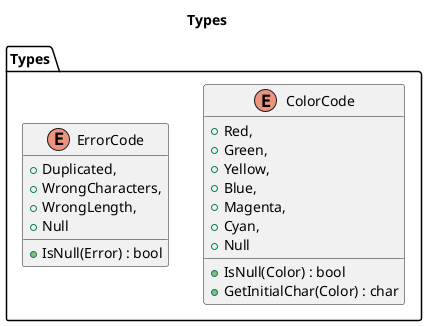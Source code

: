 @startuml Types
title Types
namespace Types{
    enum ColorCode{
        +Red,
        +Green,
        +Yellow,
        +Blue,
        +Magenta,
        +Cyan,
        +Null
        +IsNull(Color) : bool
        +GetInitialChar(Color) : char
    }

    enum ErrorCode{
        +Duplicated,
        +WrongCharacters,
        +WrongLength,
        +Null
        +IsNull(Error) : bool
    }
}
@enduml